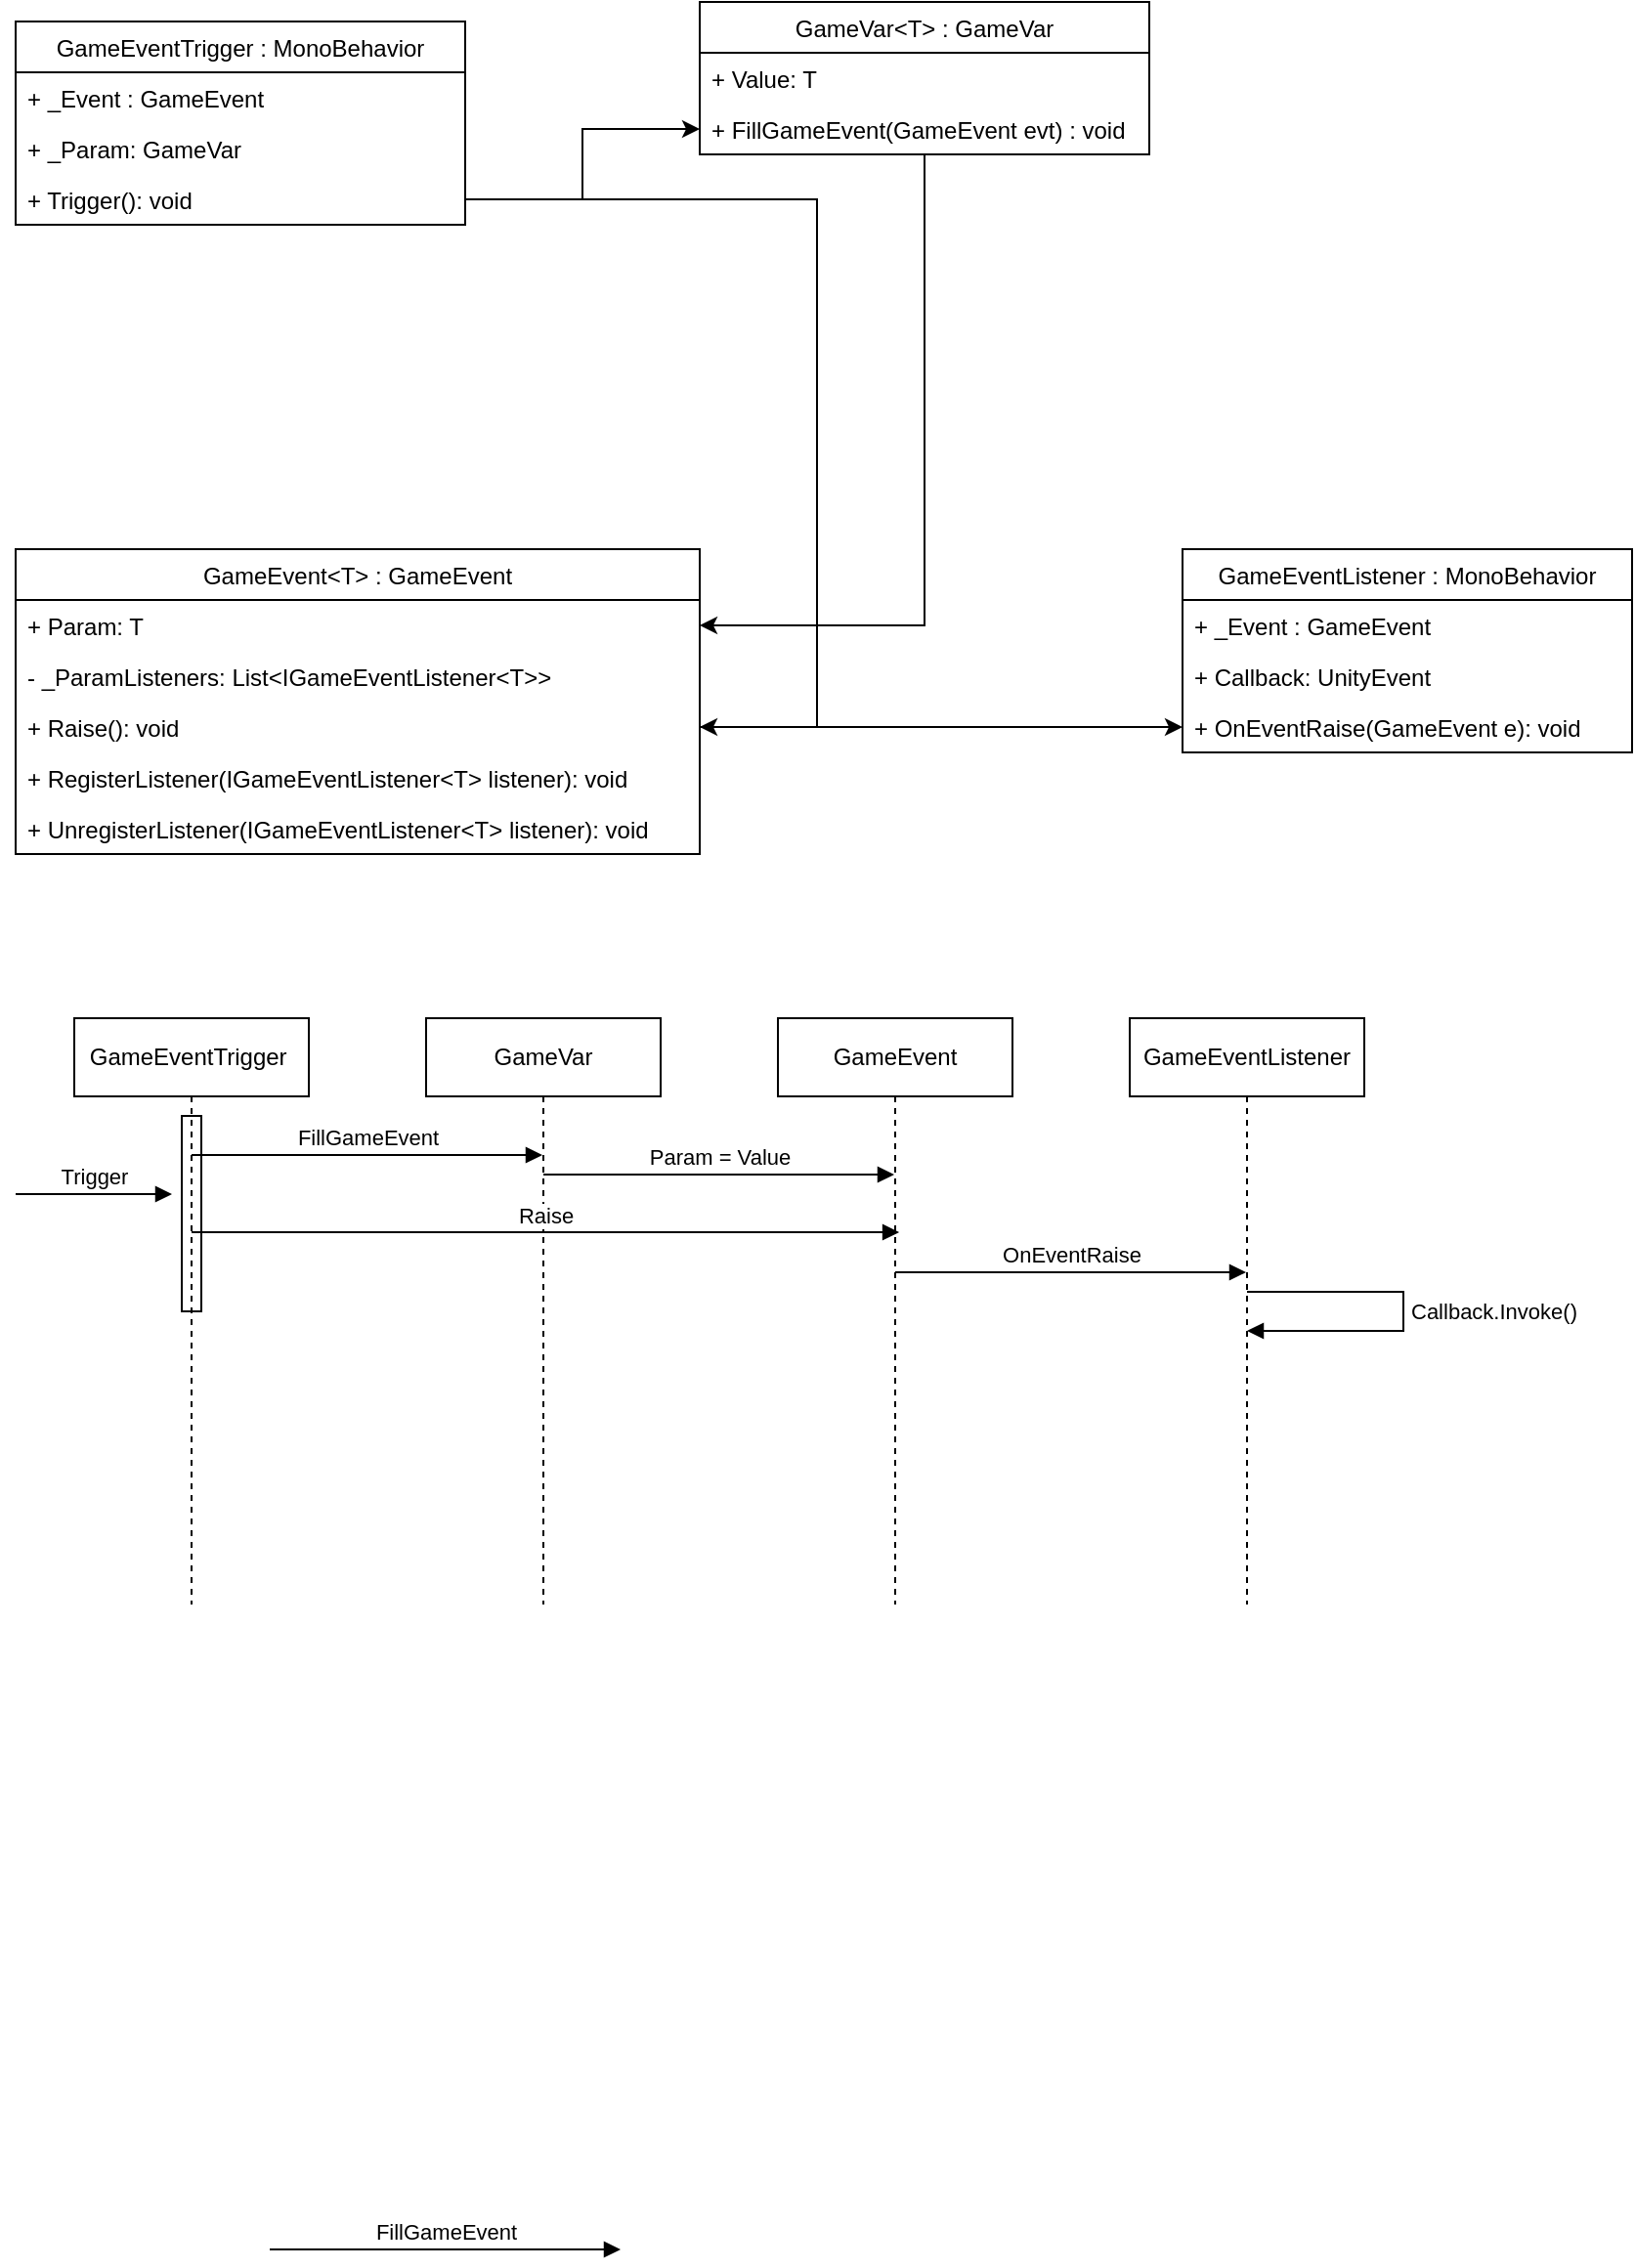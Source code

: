 <mxfile version="13.0.3" type="device"><diagram id="MVPTWj0uuMP0JYb42leW" name="GameEvent System"><mxGraphModel dx="1851" dy="592" grid="1" gridSize="10" guides="1" tooltips="1" connect="1" arrows="1" fold="1" page="1" pageScale="1" pageWidth="827" pageHeight="1169" math="0" shadow="0"><root><mxCell id="0"/><mxCell id="1" parent="0"/><mxCell id="ChZRFfz0YFO243z_iDxm-19" style="edgeStyle=orthogonalEdgeStyle;rounded=0;orthogonalLoop=1;jettySize=auto;html=1;entryX=0;entryY=0.5;entryDx=0;entryDy=0;" edge="1" parent="1" source="ChZRFfz0YFO243z_iDxm-8" target="ChZRFfz0YFO243z_iDxm-18"><mxGeometry relative="1" as="geometry"/></mxCell><mxCell id="ChZRFfz0YFO243z_iDxm-21" style="edgeStyle=orthogonalEdgeStyle;rounded=0;orthogonalLoop=1;jettySize=auto;html=1;entryX=1;entryY=0.5;entryDx=0;entryDy=0;" edge="1" parent="1" source="ChZRFfz0YFO243z_iDxm-8" target="ChZRFfz0YFO243z_iDxm-12"><mxGeometry relative="1" as="geometry"><Array as="points"><mxPoint x="410" y="131"/><mxPoint x="410" y="401"/></Array></mxGeometry></mxCell><mxCell id="ChZRFfz0YFO243z_iDxm-9" value="GameEvent&lt;T&gt; : GameEvent" style="swimlane;fontStyle=0;childLayout=stackLayout;horizontal=1;startSize=26;fillColor=none;horizontalStack=0;resizeParent=1;resizeParentMax=0;resizeLast=0;collapsible=1;marginBottom=0;" vertex="1" parent="1"><mxGeometry y="310" width="350" height="156" as="geometry"/></mxCell><mxCell id="ChZRFfz0YFO243z_iDxm-10" value="+ Param: T" style="text;strokeColor=none;fillColor=none;align=left;verticalAlign=top;spacingLeft=4;spacingRight=4;overflow=hidden;rotatable=0;points=[[0,0.5],[1,0.5]];portConstraint=eastwest;" vertex="1" parent="ChZRFfz0YFO243z_iDxm-9"><mxGeometry y="26" width="350" height="26" as="geometry"/></mxCell><mxCell id="ChZRFfz0YFO243z_iDxm-11" value="- _ParamListeners: List&lt;IGameEventListener&lt;T&gt;&gt;" style="text;strokeColor=none;fillColor=none;align=left;verticalAlign=top;spacingLeft=4;spacingRight=4;overflow=hidden;rotatable=0;points=[[0,0.5],[1,0.5]];portConstraint=eastwest;" vertex="1" parent="ChZRFfz0YFO243z_iDxm-9"><mxGeometry y="52" width="350" height="26" as="geometry"/></mxCell><mxCell id="ChZRFfz0YFO243z_iDxm-12" value="+ Raise(): void" style="text;strokeColor=none;fillColor=none;align=left;verticalAlign=top;spacingLeft=4;spacingRight=4;overflow=hidden;rotatable=0;points=[[0,0.5],[1,0.5]];portConstraint=eastwest;" vertex="1" parent="ChZRFfz0YFO243z_iDxm-9"><mxGeometry y="78" width="350" height="26" as="geometry"/></mxCell><mxCell id="ChZRFfz0YFO243z_iDxm-13" value="+ RegisterListener(IGameEventListener&lt;T&gt; listener): void" style="text;strokeColor=none;fillColor=none;align=left;verticalAlign=top;spacingLeft=4;spacingRight=4;overflow=hidden;rotatable=0;points=[[0,0.5],[1,0.5]];portConstraint=eastwest;" vertex="1" parent="ChZRFfz0YFO243z_iDxm-9"><mxGeometry y="104" width="350" height="26" as="geometry"/></mxCell><mxCell id="ChZRFfz0YFO243z_iDxm-14" value="+ UnregisterListener(IGameEventListener&lt;T&gt; listener): void" style="text;strokeColor=none;fillColor=none;align=left;verticalAlign=top;spacingLeft=4;spacingRight=4;overflow=hidden;rotatable=0;points=[[0,0.5],[1,0.5]];portConstraint=eastwest;" vertex="1" parent="ChZRFfz0YFO243z_iDxm-9"><mxGeometry y="130" width="350" height="26" as="geometry"/></mxCell><mxCell id="ChZRFfz0YFO243z_iDxm-5" value="GameEventTrigger : MonoBehavior" style="swimlane;fontStyle=0;childLayout=stackLayout;horizontal=1;startSize=26;fillColor=none;horizontalStack=0;resizeParent=1;resizeParentMax=0;resizeLast=0;collapsible=1;marginBottom=0;" vertex="1" parent="1"><mxGeometry y="40" width="230" height="104" as="geometry"/></mxCell><mxCell id="ChZRFfz0YFO243z_iDxm-6" value="+ _Event : GameEvent" style="text;strokeColor=none;fillColor=none;align=left;verticalAlign=top;spacingLeft=4;spacingRight=4;overflow=hidden;rotatable=0;points=[[0,0.5],[1,0.5]];portConstraint=eastwest;" vertex="1" parent="ChZRFfz0YFO243z_iDxm-5"><mxGeometry y="26" width="230" height="26" as="geometry"/></mxCell><mxCell id="ChZRFfz0YFO243z_iDxm-7" value="+ _Param: GameVar" style="text;strokeColor=none;fillColor=none;align=left;verticalAlign=top;spacingLeft=4;spacingRight=4;overflow=hidden;rotatable=0;points=[[0,0.5],[1,0.5]];portConstraint=eastwest;" vertex="1" parent="ChZRFfz0YFO243z_iDxm-5"><mxGeometry y="52" width="230" height="26" as="geometry"/></mxCell><mxCell id="ChZRFfz0YFO243z_iDxm-8" value="+ Trigger(): void" style="text;strokeColor=none;fillColor=none;align=left;verticalAlign=top;spacingLeft=4;spacingRight=4;overflow=hidden;rotatable=0;points=[[0,0.5],[1,0.5]];portConstraint=eastwest;" vertex="1" parent="ChZRFfz0YFO243z_iDxm-5"><mxGeometry y="78" width="230" height="26" as="geometry"/></mxCell><mxCell id="ChZRFfz0YFO243z_iDxm-22" style="edgeStyle=orthogonalEdgeStyle;rounded=0;orthogonalLoop=1;jettySize=auto;html=1;entryX=1;entryY=0.5;entryDx=0;entryDy=0;" edge="1" parent="1" source="ChZRFfz0YFO243z_iDxm-18" target="ChZRFfz0YFO243z_iDxm-10"><mxGeometry relative="1" as="geometry"><Array as="points"><mxPoint x="465" y="349"/></Array></mxGeometry></mxCell><mxCell id="ChZRFfz0YFO243z_iDxm-15" value="GameVar&lt;T&gt; : GameVar" style="swimlane;fontStyle=0;childLayout=stackLayout;horizontal=1;startSize=26;fillColor=none;horizontalStack=0;resizeParent=1;resizeParentMax=0;resizeLast=0;collapsible=1;marginBottom=0;" vertex="1" parent="1"><mxGeometry x="350" y="30" width="230" height="78" as="geometry"/></mxCell><mxCell id="ChZRFfz0YFO243z_iDxm-16" value="+ Value: T" style="text;strokeColor=none;fillColor=none;align=left;verticalAlign=top;spacingLeft=4;spacingRight=4;overflow=hidden;rotatable=0;points=[[0,0.5],[1,0.5]];portConstraint=eastwest;" vertex="1" parent="ChZRFfz0YFO243z_iDxm-15"><mxGeometry y="26" width="230" height="26" as="geometry"/></mxCell><mxCell id="ChZRFfz0YFO243z_iDxm-18" value="+ FillGameEvent(GameEvent evt) : void" style="text;strokeColor=none;fillColor=none;align=left;verticalAlign=top;spacingLeft=4;spacingRight=4;overflow=hidden;rotatable=0;points=[[0,0.5],[1,0.5]];portConstraint=eastwest;" vertex="1" parent="ChZRFfz0YFO243z_iDxm-15"><mxGeometry y="52" width="230" height="26" as="geometry"/></mxCell><mxCell id="ChZRFfz0YFO243z_iDxm-1" value="GameEventListener : MonoBehavior" style="swimlane;fontStyle=0;childLayout=stackLayout;horizontal=1;startSize=26;fillColor=none;horizontalStack=0;resizeParent=1;resizeParentMax=0;resizeLast=0;collapsible=1;marginBottom=0;" vertex="1" parent="1"><mxGeometry x="597" y="310" width="230" height="104" as="geometry"/></mxCell><mxCell id="ChZRFfz0YFO243z_iDxm-2" value="+ _Event : GameEvent" style="text;strokeColor=none;fillColor=none;align=left;verticalAlign=top;spacingLeft=4;spacingRight=4;overflow=hidden;rotatable=0;points=[[0,0.5],[1,0.5]];portConstraint=eastwest;" vertex="1" parent="ChZRFfz0YFO243z_iDxm-1"><mxGeometry y="26" width="230" height="26" as="geometry"/></mxCell><mxCell id="ChZRFfz0YFO243z_iDxm-3" value="+ Callback: UnityEvent" style="text;strokeColor=none;fillColor=none;align=left;verticalAlign=top;spacingLeft=4;spacingRight=4;overflow=hidden;rotatable=0;points=[[0,0.5],[1,0.5]];portConstraint=eastwest;" vertex="1" parent="ChZRFfz0YFO243z_iDxm-1"><mxGeometry y="52" width="230" height="26" as="geometry"/></mxCell><mxCell id="ChZRFfz0YFO243z_iDxm-4" value="+ OnEventRaise(GameEvent e): void" style="text;strokeColor=none;fillColor=none;align=left;verticalAlign=top;spacingLeft=4;spacingRight=4;overflow=hidden;rotatable=0;points=[[0,0.5],[1,0.5]];portConstraint=eastwest;" vertex="1" parent="ChZRFfz0YFO243z_iDxm-1"><mxGeometry y="78" width="230" height="26" as="geometry"/></mxCell><mxCell id="ChZRFfz0YFO243z_iDxm-23" style="edgeStyle=orthogonalEdgeStyle;rounded=0;orthogonalLoop=1;jettySize=auto;html=1;entryX=0;entryY=0.5;entryDx=0;entryDy=0;" edge="1" parent="1" source="ChZRFfz0YFO243z_iDxm-12" target="ChZRFfz0YFO243z_iDxm-4"><mxGeometry relative="1" as="geometry"/></mxCell><mxCell id="ChZRFfz0YFO243z_iDxm-24" value="&lt;span&gt;GameEventTrigger&amp;nbsp;&lt;/span&gt;" style="shape=umlLifeline;perimeter=lifelinePerimeter;whiteSpace=wrap;html=1;container=1;collapsible=0;recursiveResize=0;outlineConnect=0;" vertex="1" parent="1"><mxGeometry x="30" y="550" width="120" height="300" as="geometry"/></mxCell><mxCell id="ChZRFfz0YFO243z_iDxm-28" value="FillGameEvent" style="html=1;verticalAlign=bottom;endArrow=block;" edge="1" parent="ChZRFfz0YFO243z_iDxm-24" target="ChZRFfz0YFO243z_iDxm-25"><mxGeometry width="80" relative="1" as="geometry"><mxPoint x="60" y="70" as="sourcePoint"/><mxPoint x="140" y="70" as="targetPoint"/></mxGeometry></mxCell><mxCell id="ChZRFfz0YFO243z_iDxm-30" value="FillGameEvent" style="html=1;verticalAlign=bottom;endArrow=block;" edge="1" parent="ChZRFfz0YFO243z_iDxm-24"><mxGeometry width="80" relative="1" as="geometry"><mxPoint x="100" y="630" as="sourcePoint"/><mxPoint x="279.5" y="630" as="targetPoint"/></mxGeometry></mxCell><mxCell id="ChZRFfz0YFO243z_iDxm-41" value="" style="html=1;points=[];perimeter=orthogonalPerimeter;fillColor=none;" vertex="1" parent="ChZRFfz0YFO243z_iDxm-24"><mxGeometry x="55" y="50" width="10" height="100" as="geometry"/></mxCell><mxCell id="ChZRFfz0YFO243z_iDxm-25" value="&lt;span&gt;GameVar&lt;/span&gt;" style="shape=umlLifeline;perimeter=lifelinePerimeter;whiteSpace=wrap;html=1;container=1;collapsible=0;recursiveResize=0;outlineConnect=0;" vertex="1" parent="1"><mxGeometry x="210" y="550" width="120" height="300" as="geometry"/></mxCell><mxCell id="ChZRFfz0YFO243z_iDxm-26" value="&lt;span&gt;GameEvent&lt;/span&gt;" style="shape=umlLifeline;perimeter=lifelinePerimeter;whiteSpace=wrap;html=1;container=1;collapsible=0;recursiveResize=0;outlineConnect=0;" vertex="1" parent="1"><mxGeometry x="390" y="550" width="120" height="300" as="geometry"/></mxCell><mxCell id="ChZRFfz0YFO243z_iDxm-32" value="OnEventRaise" style="html=1;verticalAlign=bottom;endArrow=block;" edge="1" parent="ChZRFfz0YFO243z_iDxm-26" target="ChZRFfz0YFO243z_iDxm-27"><mxGeometry width="80" relative="1" as="geometry"><mxPoint x="60" y="130" as="sourcePoint"/><mxPoint x="140" y="130" as="targetPoint"/></mxGeometry></mxCell><mxCell id="ChZRFfz0YFO243z_iDxm-27" value="&lt;span&gt;GameEventListener&lt;/span&gt;" style="shape=umlLifeline;perimeter=lifelinePerimeter;whiteSpace=wrap;html=1;container=1;collapsible=0;recursiveResize=0;outlineConnect=0;" vertex="1" parent="1"><mxGeometry x="570" y="550" width="120" height="300" as="geometry"/></mxCell><mxCell id="ChZRFfz0YFO243z_iDxm-29" value="Param = Value" style="html=1;verticalAlign=bottom;endArrow=block;" edge="1" parent="1" source="ChZRFfz0YFO243z_iDxm-25" target="ChZRFfz0YFO243z_iDxm-26"><mxGeometry width="80" relative="1" as="geometry"><mxPoint x="270" y="620" as="sourcePoint"/><mxPoint x="350" y="620" as="targetPoint"/><Array as="points"><mxPoint x="360" y="630"/></Array></mxGeometry></mxCell><mxCell id="ChZRFfz0YFO243z_iDxm-31" value="Raise" style="html=1;verticalAlign=bottom;endArrow=block;entryX=0.517;entryY=0.365;entryDx=0;entryDy=0;entryPerimeter=0;" edge="1" parent="1" source="ChZRFfz0YFO243z_iDxm-24" target="ChZRFfz0YFO243z_iDxm-26"><mxGeometry width="80" relative="1" as="geometry"><mxPoint x="90" y="660" as="sourcePoint"/><mxPoint x="170" y="660" as="targetPoint"/></mxGeometry></mxCell><mxCell id="ChZRFfz0YFO243z_iDxm-37" value="Callback.Invoke()" style="edgeStyle=orthogonalEdgeStyle;html=1;align=left;spacingLeft=2;endArrow=block;rounded=0;" edge="1" target="ChZRFfz0YFO243z_iDxm-27" parent="1" source="ChZRFfz0YFO243z_iDxm-27"><mxGeometry relative="1" as="geometry"><mxPoint x="645" y="730" as="sourcePoint"/><Array as="points"><mxPoint x="670" y="680"/></Array><mxPoint x="717" y="750" as="targetPoint"/></mxGeometry></mxCell><mxCell id="ChZRFfz0YFO243z_iDxm-40" value="Trigger" style="html=1;verticalAlign=bottom;endArrow=block;" edge="1" parent="1"><mxGeometry width="80" relative="1" as="geometry"><mxPoint y="640" as="sourcePoint"/><mxPoint x="80" y="640" as="targetPoint"/></mxGeometry></mxCell></root></mxGraphModel></diagram></mxfile>